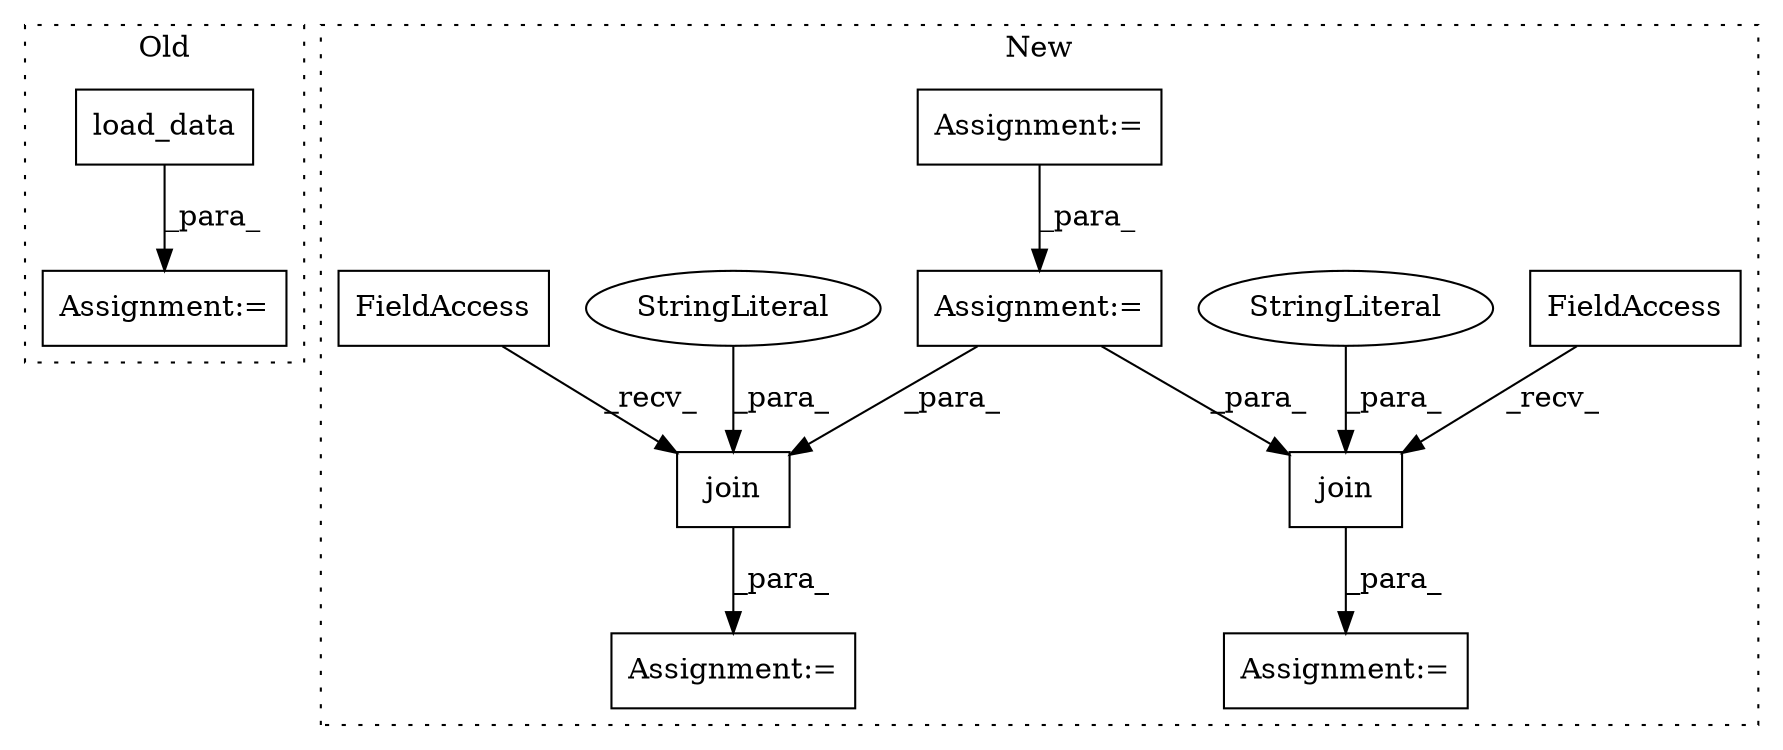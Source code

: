 digraph G {
subgraph cluster0 {
1 [label="load_data" a="32" s="394,416" l="10,1" shape="box"];
11 [label="Assignment:=" a="7" s="387" l="2" shape="box"];
label = "Old";
style="dotted";
}
subgraph cluster1 {
2 [label="join" a="32" s="801,825" l="5,1" shape="box"];
3 [label="FieldAccess" a="22" s="793" l="7" shape="box"];
4 [label="StringLiteral" a="45" s="819" l="6" shape="ellipse"];
5 [label="Assignment:=" a="7" s="464" l="1" shape="box"];
6 [label="join" a="32" s="726,751" l="5,1" shape="box"];
7 [label="StringLiteral" a="45" s="744" l="7" shape="ellipse"];
8 [label="FieldAccess" a="22" s="718" l="7" shape="box"];
9 [label="Assignment:=" a="7" s="602" l="1" shape="box"];
10 [label="Assignment:=" a="7" s="918" l="1" shape="box"];
12 [label="Assignment:=" a="7" s="1001" l="1" shape="box"];
label = "New";
style="dotted";
}
1 -> 11 [label="_para_"];
2 -> 12 [label="_para_"];
3 -> 2 [label="_recv_"];
4 -> 2 [label="_para_"];
5 -> 9 [label="_para_"];
6 -> 10 [label="_para_"];
7 -> 6 [label="_para_"];
8 -> 6 [label="_recv_"];
9 -> 2 [label="_para_"];
9 -> 6 [label="_para_"];
}